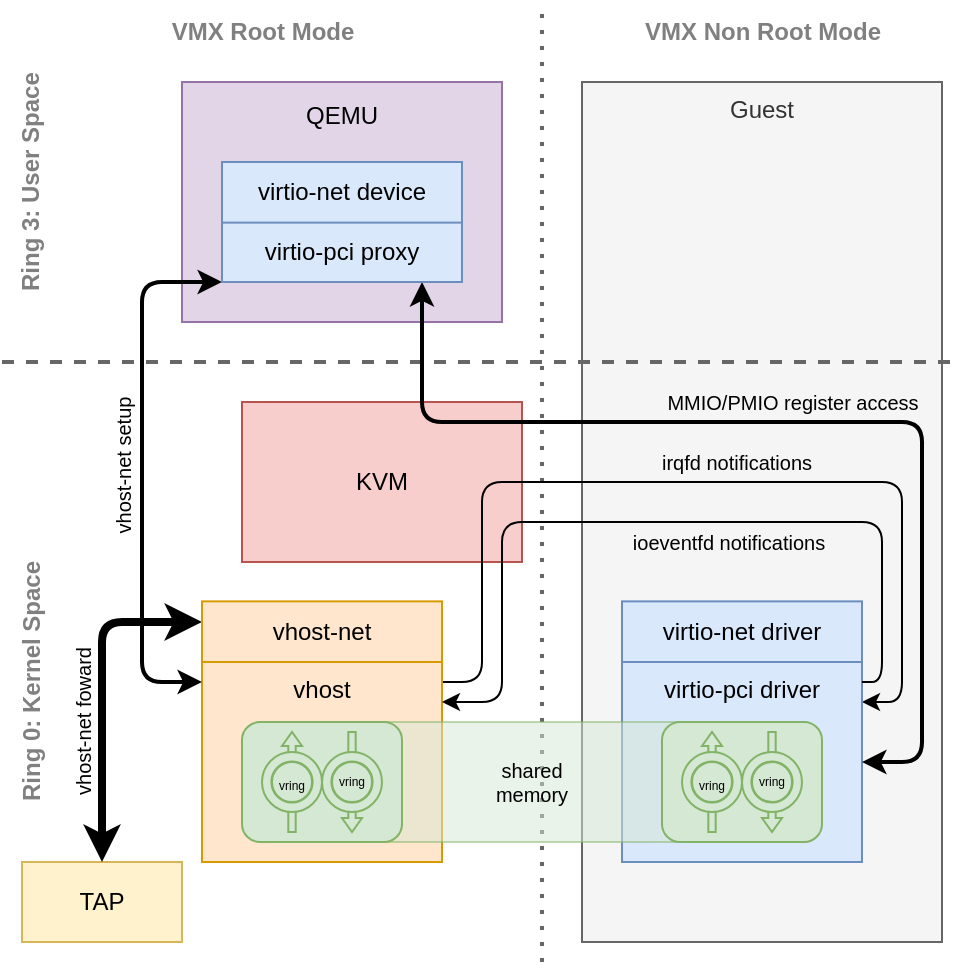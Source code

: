 <mxfile version="20.2.8" type="github">
  <diagram id="oZOYW1duo3crIYeeSJwp" name="Page-1">
    <mxGraphModel dx="569" dy="317" grid="1" gridSize="10" guides="1" tooltips="1" connect="1" arrows="1" fold="1" page="1" pageScale="1" pageWidth="500" pageHeight="500" math="0" shadow="0">
      <root>
        <mxCell id="0" />
        <mxCell id="1" parent="0" />
        <mxCell id="YKHGhaV-Iw9WPsnm1_ly-10" value="KVM" style="rounded=0;whiteSpace=wrap;html=1;fillColor=#f8cecc;strokeColor=#b85450;" parent="1" vertex="1">
          <mxGeometry x="130" y="210" width="140" height="80" as="geometry" />
        </mxCell>
        <mxCell id="YKHGhaV-Iw9WPsnm1_ly-8" value="&lt;div&gt;Guest&lt;/div&gt;&lt;div&gt;&lt;br&gt;&lt;/div&gt;&lt;div&gt;&lt;br&gt;&lt;/div&gt;&lt;div&gt;&lt;br&gt;&lt;/div&gt;&lt;div&gt;&lt;br&gt;&lt;/div&gt;&lt;div&gt;&lt;br&gt;&lt;/div&gt;&lt;div&gt;&lt;br&gt;&lt;/div&gt;&lt;div&gt;&lt;br&gt;&lt;/div&gt;&lt;div&gt;&lt;br&gt;&lt;/div&gt;&lt;div&gt;&lt;br&gt;&lt;/div&gt;&lt;div&gt;&lt;br&gt;&lt;/div&gt;&lt;div&gt;&lt;br&gt;&lt;/div&gt;&lt;div&gt;&lt;br&gt;&lt;/div&gt;&lt;div&gt;&lt;br&gt;&lt;/div&gt;&lt;div&gt;&lt;br&gt;&lt;/div&gt;&lt;div&gt;&lt;br&gt;&lt;/div&gt;&lt;div&gt;&lt;br&gt;&lt;/div&gt;&lt;div&gt;&lt;br&gt;&lt;/div&gt;&lt;div&gt;&lt;br&gt;&lt;/div&gt;&lt;div&gt;&lt;br&gt;&lt;/div&gt;&lt;div&gt;&lt;br&gt;&lt;/div&gt;&lt;div&gt;&lt;br&gt;&lt;/div&gt;&lt;div&gt;&lt;br&gt;&lt;/div&gt;&lt;div&gt;&lt;br&gt;&lt;/div&gt;&lt;div&gt;&lt;br&gt;&lt;/div&gt;&lt;div&gt;&lt;br&gt;&lt;/div&gt;&lt;div&gt;&lt;br&gt;&lt;/div&gt;&lt;div&gt;&lt;br&gt;&lt;/div&gt;&lt;div&gt;&lt;br&gt;&lt;/div&gt;" style="rounded=0;whiteSpace=wrap;html=1;fillColor=#f5f5f5;fontColor=#333333;strokeColor=#666666;" parent="1" vertex="1">
          <mxGeometry x="300" y="50" width="180" height="430" as="geometry" />
        </mxCell>
        <mxCell id="YKHGhaV-Iw9WPsnm1_ly-1" value="" style="endArrow=none;dashed=1;html=1;rounded=0;strokeWidth=2;fillColor=#f5f5f5;strokeColor=#666666;" parent="1" edge="1">
          <mxGeometry width="50" height="50" relative="1" as="geometry">
            <mxPoint x="10" y="190" as="sourcePoint" />
            <mxPoint x="490" y="190" as="targetPoint" />
          </mxGeometry>
        </mxCell>
        <mxCell id="YKHGhaV-Iw9WPsnm1_ly-3" value="" style="endArrow=none;dashed=1;html=1;dashPattern=1 3;strokeWidth=2;rounded=0;fillColor=#f5f5f5;strokeColor=#666666;" parent="1" edge="1">
          <mxGeometry width="50" height="50" relative="1" as="geometry">
            <mxPoint x="280" y="490" as="sourcePoint" />
            <mxPoint x="280" y="10" as="targetPoint" />
          </mxGeometry>
        </mxCell>
        <mxCell id="YKHGhaV-Iw9WPsnm1_ly-4" value="VMX Root Mode" style="text;html=1;align=center;verticalAlign=middle;rounded=0;fontStyle=1;fontColor=#808080;" parent="1" vertex="1">
          <mxGeometry x="10" y="10" width="260" height="30" as="geometry" />
        </mxCell>
        <mxCell id="YKHGhaV-Iw9WPsnm1_ly-5" value="&lt;b&gt;VMX Non Root Mode&lt;/b&gt;" style="text;html=1;align=center;verticalAlign=middle;rounded=0;fontColor=#808080;" parent="1" vertex="1">
          <mxGeometry x="290" y="10" width="200" height="30" as="geometry" />
        </mxCell>
        <mxCell id="YKHGhaV-Iw9WPsnm1_ly-6" value="Ring 3: User Space" style="text;html=1;align=center;verticalAlign=middle;rounded=0;rotation=270;fontStyle=1;fontColor=#808080;" parent="1" vertex="1">
          <mxGeometry x="-64.69" y="85.31" width="179.38" height="30" as="geometry" />
        </mxCell>
        <mxCell id="YKHGhaV-Iw9WPsnm1_ly-7" value="Ring 0: Kernel Space" style="text;html=1;align=center;verticalAlign=middle;rounded=0;rotation=270;fontStyle=1;fontColor=#808080;" parent="1" vertex="1">
          <mxGeometry x="-115" y="335" width="280" height="30" as="geometry" />
        </mxCell>
        <mxCell id="YKHGhaV-Iw9WPsnm1_ly-9" value="TAP" style="rounded=0;whiteSpace=wrap;html=1;fillColor=#fff2cc;strokeColor=#d6b656;" parent="1" vertex="1">
          <mxGeometry x="20" y="440" width="80" height="40" as="geometry" />
        </mxCell>
        <mxCell id="YKHGhaV-Iw9WPsnm1_ly-41" style="edgeStyle=orthogonalEdgeStyle;rounded=1;orthogonalLoop=1;jettySize=auto;html=1;strokeWidth=4;fontSize=12;startArrow=classic;startFill=1;entryX=0.5;entryY=0;entryDx=0;entryDy=0;" parent="1" source="BuKsE_VjunbPpSj5-xp7-6" edge="1" target="YKHGhaV-Iw9WPsnm1_ly-9">
          <mxGeometry relative="1" as="geometry">
            <mxPoint x="100" y="460" as="targetPoint" />
            <Array as="points">
              <mxPoint x="60" y="320" />
            </Array>
            <mxPoint x="110" y="310" as="sourcePoint" />
          </mxGeometry>
        </mxCell>
        <mxCell id="YKHGhaV-Iw9WPsnm1_ly-46" value="vhost-net foward" style="edgeLabel;html=1;align=center;verticalAlign=middle;resizable=0;points=[];fontSize=10;rotation=270;" parent="YKHGhaV-Iw9WPsnm1_ly-41" vertex="1" connectable="0">
          <mxGeometry x="0.049" y="-2" relative="1" as="geometry">
            <mxPoint x="-8" y="11" as="offset" />
          </mxGeometry>
        </mxCell>
        <mxCell id="YKHGhaV-Iw9WPsnm1_ly-42" style="edgeStyle=orthogonalEdgeStyle;rounded=1;orthogonalLoop=1;jettySize=auto;html=1;strokeWidth=1;fontSize=12;startArrow=none;startFill=0;" parent="1" source="YKHGhaV-Iw9WPsnm1_ly-11" target="YKHGhaV-Iw9WPsnm1_ly-22" edge="1">
          <mxGeometry relative="1" as="geometry">
            <Array as="points">
              <mxPoint x="250" y="350" />
              <mxPoint x="250" y="250" />
              <mxPoint x="460" y="250" />
              <mxPoint x="460" y="360" />
            </Array>
          </mxGeometry>
        </mxCell>
        <mxCell id="YKHGhaV-Iw9WPsnm1_ly-49" value="irqfd notifications" style="edgeLabel;html=1;align=center;verticalAlign=middle;resizable=0;points=[];fontSize=10;labelBackgroundColor=none;" parent="YKHGhaV-Iw9WPsnm1_ly-42" vertex="1" connectable="0">
          <mxGeometry x="0.313" y="-1" relative="1" as="geometry">
            <mxPoint x="-55" y="-11" as="offset" />
          </mxGeometry>
        </mxCell>
        <mxCell id="YKHGhaV-Iw9WPsnm1_ly-11" value="&lt;div&gt;vhost&lt;/div&gt;&lt;div&gt;&lt;br&gt;&lt;/div&gt;&lt;div&gt;&lt;br&gt;&lt;/div&gt;&lt;div&gt;&lt;br&gt;&lt;/div&gt;&lt;div&gt;&lt;br&gt;&lt;/div&gt;&lt;div&gt;&lt;br&gt;&lt;/div&gt;" style="rounded=0;whiteSpace=wrap;html=1;align=center;fillColor=#ffe6cc;strokeColor=#d79b00;" parent="1" vertex="1">
          <mxGeometry x="110" y="340" width="120" height="100" as="geometry" />
        </mxCell>
        <mxCell id="YKHGhaV-Iw9WPsnm1_ly-22" value="&lt;div&gt;virtio-pci driver&lt;/div&gt;&lt;div&gt;&lt;br&gt;&lt;/div&gt;&lt;div&gt;&lt;br&gt;&lt;/div&gt;&lt;div&gt;&lt;br&gt;&lt;/div&gt;&lt;div&gt;&lt;br&gt;&lt;/div&gt;&lt;div&gt;&lt;br&gt;&lt;/div&gt;" style="rounded=0;whiteSpace=wrap;html=1;align=center;fillColor=#dae8fc;strokeColor=#6c8ebf;" parent="1" vertex="1">
          <mxGeometry x="320" y="340" width="120" height="100" as="geometry" />
        </mxCell>
        <mxCell id="YKHGhaV-Iw9WPsnm1_ly-31" value="&lt;div style=&quot;font-size: 10px;&quot;&gt;&lt;font style=&quot;font-size: 10px;&quot;&gt;shared&lt;/font&gt;&lt;/div&gt;&lt;div style=&quot;font-size: 10px;&quot;&gt;&lt;font style=&quot;font-size: 10px;&quot;&gt;memory&lt;/font&gt;&lt;/div&gt;" style="rounded=0;whiteSpace=wrap;html=1;fontSize=6;opacity=50;fillColor=#d5e8d4;strokeColor=#82b366;" parent="1" vertex="1">
          <mxGeometry x="200" y="370" width="150" height="60" as="geometry" />
        </mxCell>
        <mxCell id="YKHGhaV-Iw9WPsnm1_ly-34" value="&lt;div&gt;QEMU&lt;/div&gt;&lt;div&gt;&lt;br&gt;&lt;/div&gt;&lt;div&gt;&lt;br&gt;&lt;/div&gt;&lt;div&gt;&lt;br&gt;&lt;/div&gt;&lt;div&gt;&lt;br&gt;&lt;/div&gt;&lt;div&gt;&lt;br&gt;&lt;/div&gt;&lt;div&gt;&lt;br&gt;&lt;/div&gt;" style="rounded=0;whiteSpace=wrap;html=1;align=center;fillColor=#e1d5e7;strokeColor=#9673a6;" parent="1" vertex="1">
          <mxGeometry x="100" y="50" width="160" height="120" as="geometry" />
        </mxCell>
        <mxCell id="YKHGhaV-Iw9WPsnm1_ly-44" style="edgeStyle=orthogonalEdgeStyle;rounded=1;orthogonalLoop=1;jettySize=auto;html=1;strokeWidth=2;fontSize=12;startArrow=classic;startFill=1;" parent="1" source="YKHGhaV-Iw9WPsnm1_ly-32" target="YKHGhaV-Iw9WPsnm1_ly-11" edge="1">
          <mxGeometry relative="1" as="geometry">
            <Array as="points">
              <mxPoint x="80" y="150" />
              <mxPoint x="80" y="350" />
            </Array>
          </mxGeometry>
        </mxCell>
        <mxCell id="YKHGhaV-Iw9WPsnm1_ly-47" value="vhost-net setup" style="edgeLabel;html=1;align=center;verticalAlign=middle;resizable=0;points=[];fontSize=10;rotation=270;" parent="YKHGhaV-Iw9WPsnm1_ly-44" vertex="1" connectable="0">
          <mxGeometry x="-0.023" y="-1" relative="1" as="geometry">
            <mxPoint x="-9" as="offset" />
          </mxGeometry>
        </mxCell>
        <mxCell id="YKHGhaV-Iw9WPsnm1_ly-45" style="edgeStyle=orthogonalEdgeStyle;rounded=1;orthogonalLoop=1;jettySize=auto;html=1;strokeWidth=2;fontSize=12;startArrow=classic;startFill=1;" parent="1" source="YKHGhaV-Iw9WPsnm1_ly-32" target="YKHGhaV-Iw9WPsnm1_ly-22" edge="1">
          <mxGeometry relative="1" as="geometry">
            <Array as="points">
              <mxPoint x="220" y="220" />
              <mxPoint x="470" y="220" />
              <mxPoint x="470" y="390" />
            </Array>
          </mxGeometry>
        </mxCell>
        <mxCell id="YKHGhaV-Iw9WPsnm1_ly-48" value="MMIO/PMIO register access" style="edgeLabel;html=1;align=center;verticalAlign=middle;resizable=0;points=[];fontSize=10;labelBackgroundColor=none;" parent="YKHGhaV-Iw9WPsnm1_ly-45" vertex="1" connectable="0">
          <mxGeometry x="-0.016" y="-2" relative="1" as="geometry">
            <mxPoint x="-1" y="-12" as="offset" />
          </mxGeometry>
        </mxCell>
        <mxCell id="YKHGhaV-Iw9WPsnm1_ly-32" value="virtio-pci proxy" style="rounded=0;whiteSpace=wrap;html=1;align=center;fillColor=#dae8fc;strokeColor=#6c8ebf;" parent="1" vertex="1">
          <mxGeometry x="120" y="120" width="120" height="30" as="geometry" />
        </mxCell>
        <mxCell id="YKHGhaV-Iw9WPsnm1_ly-12" value="" style="rounded=1;whiteSpace=wrap;html=1;fillColor=#d5e8d4;strokeColor=#82b366;" parent="1" vertex="1">
          <mxGeometry x="340" y="370" width="80" height="60" as="geometry" />
        </mxCell>
        <mxCell id="YKHGhaV-Iw9WPsnm1_ly-15" value="" style="shape=singleArrow;direction=north;whiteSpace=wrap;html=1;arrowWidth=0.369;arrowSize=0.14;fillColor=#d5e8d4;strokeColor=#82b366;" parent="1" vertex="1">
          <mxGeometry x="360" y="375" width="10" height="50" as="geometry" />
        </mxCell>
        <mxCell id="YKHGhaV-Iw9WPsnm1_ly-13" value="" style="verticalLabelPosition=bottom;verticalAlign=top;html=1;shape=mxgraph.basic.donut;dx=4.69;fillColor=#d5e8d4;strokeColor=#82b366;" parent="1" vertex="1">
          <mxGeometry x="350" y="385" width="30" height="30" as="geometry" />
        </mxCell>
        <mxCell id="YKHGhaV-Iw9WPsnm1_ly-16" value="" style="shape=singleArrow;direction=south;whiteSpace=wrap;html=1;arrowWidth=0.369;arrowSize=0.14;fillColor=#d5e8d4;strokeColor=#82b366;" parent="1" vertex="1">
          <mxGeometry x="390" y="375" width="10" height="50" as="geometry" />
        </mxCell>
        <mxCell id="YKHGhaV-Iw9WPsnm1_ly-17" value="" style="verticalLabelPosition=bottom;verticalAlign=top;html=1;shape=mxgraph.basic.donut;dx=4.69;fillColor=#d5e8d4;strokeColor=#82b366;" parent="1" vertex="1">
          <mxGeometry x="380" y="385" width="30" height="30" as="geometry" />
        </mxCell>
        <mxCell id="YKHGhaV-Iw9WPsnm1_ly-18" value="&lt;font style=&quot;font-size: 6px;&quot;&gt;vring&lt;/font&gt;" style="ellipse;whiteSpace=wrap;html=1;aspect=fixed;direction=south;fillColor=#d5e8d4;strokeColor=#82b366;" parent="1" vertex="1">
          <mxGeometry x="355" y="390" width="20" height="20" as="geometry" />
        </mxCell>
        <mxCell id="YKHGhaV-Iw9WPsnm1_ly-19" value="vring" style="ellipse;whiteSpace=wrap;html=1;aspect=fixed;direction=south;fontSize=6;fillColor=#d5e8d4;strokeColor=#82b366;" parent="1" vertex="1">
          <mxGeometry x="385" y="390" width="20" height="20" as="geometry" />
        </mxCell>
        <mxCell id="YKHGhaV-Iw9WPsnm1_ly-24" value="" style="rounded=1;whiteSpace=wrap;html=1;fillColor=#d5e8d4;strokeColor=#82b366;" parent="1" vertex="1">
          <mxGeometry x="130" y="370" width="80" height="60" as="geometry" />
        </mxCell>
        <mxCell id="YKHGhaV-Iw9WPsnm1_ly-25" value="" style="shape=singleArrow;direction=north;whiteSpace=wrap;html=1;arrowWidth=0.369;arrowSize=0.14;fillColor=#d5e8d4;strokeColor=#82b366;" parent="1" vertex="1">
          <mxGeometry x="150" y="375" width="10" height="50" as="geometry" />
        </mxCell>
        <mxCell id="YKHGhaV-Iw9WPsnm1_ly-26" value="" style="verticalLabelPosition=bottom;verticalAlign=top;html=1;shape=mxgraph.basic.donut;dx=4.69;fillColor=#d5e8d4;strokeColor=#82b366;" parent="1" vertex="1">
          <mxGeometry x="140" y="385" width="30" height="30" as="geometry" />
        </mxCell>
        <mxCell id="YKHGhaV-Iw9WPsnm1_ly-27" value="" style="shape=singleArrow;direction=south;whiteSpace=wrap;html=1;arrowWidth=0.369;arrowSize=0.14;fillColor=#d5e8d4;strokeColor=#82b366;" parent="1" vertex="1">
          <mxGeometry x="180" y="375" width="10" height="50" as="geometry" />
        </mxCell>
        <mxCell id="YKHGhaV-Iw9WPsnm1_ly-28" value="" style="verticalLabelPosition=bottom;verticalAlign=top;html=1;shape=mxgraph.basic.donut;dx=4.69;fillColor=#d5e8d4;strokeColor=#82b366;" parent="1" vertex="1">
          <mxGeometry x="170" y="385" width="30" height="30" as="geometry" />
        </mxCell>
        <mxCell id="YKHGhaV-Iw9WPsnm1_ly-29" value="&lt;font style=&quot;font-size: 6px;&quot;&gt;vring&lt;/font&gt;" style="ellipse;whiteSpace=wrap;html=1;aspect=fixed;direction=south;fillColor=#d5e8d4;strokeColor=#82b366;" parent="1" vertex="1">
          <mxGeometry x="145" y="390" width="20" height="20" as="geometry" />
        </mxCell>
        <mxCell id="YKHGhaV-Iw9WPsnm1_ly-30" value="vring" style="ellipse;whiteSpace=wrap;html=1;aspect=fixed;direction=south;fontSize=6;fillColor=#d5e8d4;strokeColor=#82b366;" parent="1" vertex="1">
          <mxGeometry x="175" y="390" width="20" height="20" as="geometry" />
        </mxCell>
        <mxCell id="BuKsE_VjunbPpSj5-xp7-1" value="&lt;div&gt;virtio-net device&lt;/div&gt;" style="rounded=0;whiteSpace=wrap;html=1;align=center;fillColor=#dae8fc;strokeColor=#6c8ebf;" vertex="1" parent="1">
          <mxGeometry x="120" y="90" width="120" height="30.31" as="geometry" />
        </mxCell>
        <mxCell id="BuKsE_VjunbPpSj5-xp7-3" value="&lt;div&gt;virtio-net driver&lt;/div&gt;" style="rounded=0;whiteSpace=wrap;html=1;align=center;fillColor=#dae8fc;strokeColor=#6c8ebf;" vertex="1" parent="1">
          <mxGeometry x="320" y="309.69" width="120" height="30.31" as="geometry" />
        </mxCell>
        <mxCell id="BuKsE_VjunbPpSj5-xp7-4" value="" style="edgeStyle=orthogonalEdgeStyle;rounded=1;orthogonalLoop=1;jettySize=auto;html=1;strokeWidth=1;fontSize=12;startArrow=none;startFill=0;endArrow=classic;endFill=1;" edge="1" parent="1" source="YKHGhaV-Iw9WPsnm1_ly-22" target="YKHGhaV-Iw9WPsnm1_ly-11">
          <mxGeometry relative="1" as="geometry">
            <mxPoint x="260" y="310" as="targetPoint" />
            <Array as="points">
              <mxPoint x="450" y="350" />
              <mxPoint x="450" y="270" />
              <mxPoint x="260" y="270" />
              <mxPoint x="260" y="360" />
            </Array>
            <mxPoint x="440" y="340" as="sourcePoint" />
          </mxGeometry>
        </mxCell>
        <mxCell id="BuKsE_VjunbPpSj5-xp7-5" value="ioeventfd notifications" style="edgeLabel;html=1;align=center;verticalAlign=middle;resizable=0;points=[];fontSize=10;labelBackgroundColor=none;" vertex="1" connectable="0" parent="BuKsE_VjunbPpSj5-xp7-4">
          <mxGeometry x="-0.182" y="1" relative="1" as="geometry">
            <mxPoint x="-4" y="9" as="offset" />
          </mxGeometry>
        </mxCell>
        <mxCell id="BuKsE_VjunbPpSj5-xp7-6" value="&lt;div&gt;vhost-net&lt;/div&gt;" style="rounded=0;whiteSpace=wrap;html=1;align=center;fillColor=#ffe6cc;strokeColor=#d79b00;" vertex="1" parent="1">
          <mxGeometry x="110" y="309.69" width="120" height="30.31" as="geometry" />
        </mxCell>
      </root>
    </mxGraphModel>
  </diagram>
</mxfile>
